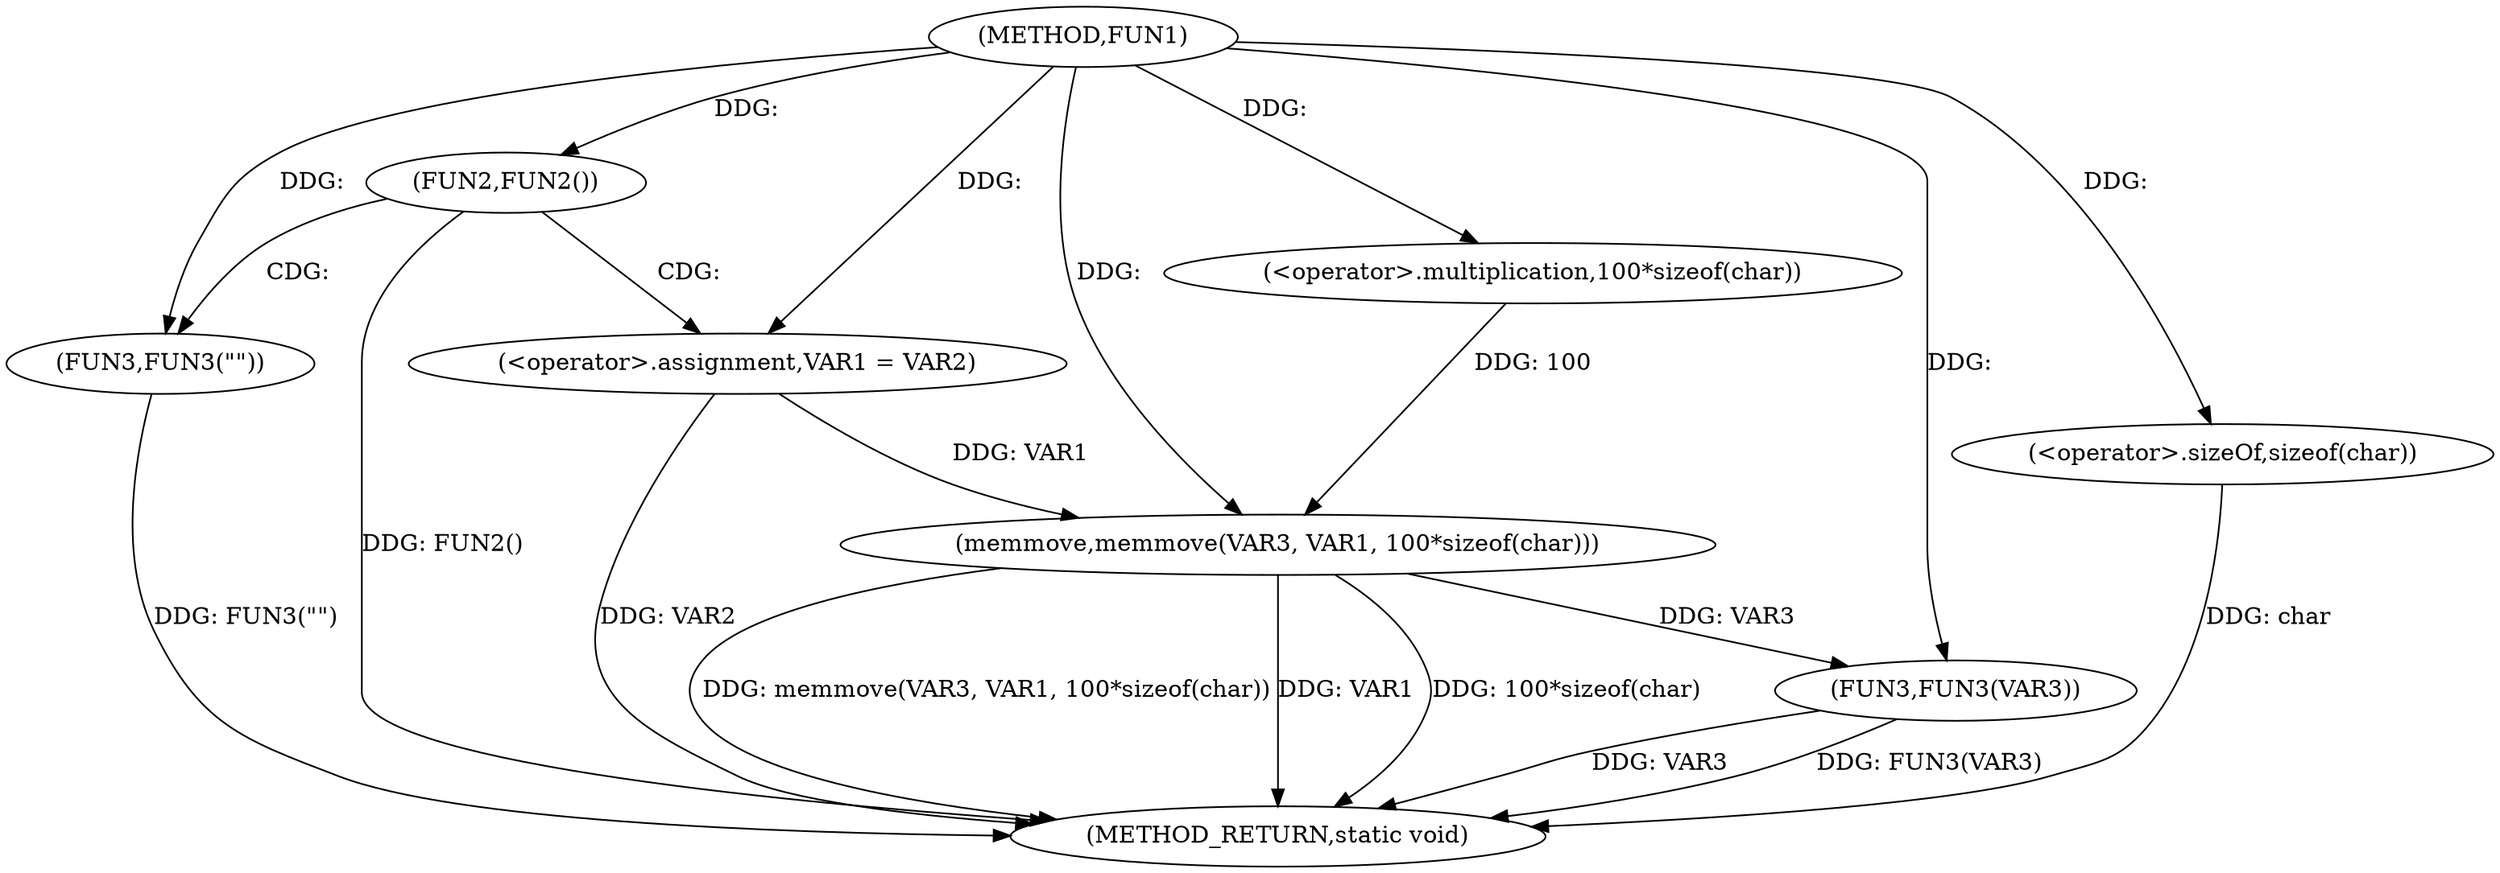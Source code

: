 digraph FUN1 {  
"1000100" [label = "(METHOD,FUN1)" ]
"1000125" [label = "(METHOD_RETURN,static void)" ]
"1000105" [label = "(FUN2,FUN2())" ]
"1000107" [label = "(FUN3,FUN3(\"\"))" ]
"1000111" [label = "(<operator>.assignment,VAR1 = VAR2)" ]
"1000116" [label = "(memmove,memmove(VAR3, VAR1, 100*sizeof(char)))" ]
"1000119" [label = "(<operator>.multiplication,100*sizeof(char))" ]
"1000121" [label = "(<operator>.sizeOf,sizeof(char))" ]
"1000123" [label = "(FUN3,FUN3(VAR3))" ]
  "1000107" -> "1000125"  [ label = "DDG: FUN3(\"\")"] 
  "1000105" -> "1000125"  [ label = "DDG: FUN2()"] 
  "1000123" -> "1000125"  [ label = "DDG: FUN3(VAR3)"] 
  "1000116" -> "1000125"  [ label = "DDG: VAR1"] 
  "1000111" -> "1000125"  [ label = "DDG: VAR2"] 
  "1000121" -> "1000125"  [ label = "DDG: char"] 
  "1000116" -> "1000125"  [ label = "DDG: 100*sizeof(char)"] 
  "1000123" -> "1000125"  [ label = "DDG: VAR3"] 
  "1000116" -> "1000125"  [ label = "DDG: memmove(VAR3, VAR1, 100*sizeof(char))"] 
  "1000100" -> "1000105"  [ label = "DDG: "] 
  "1000100" -> "1000107"  [ label = "DDG: "] 
  "1000100" -> "1000111"  [ label = "DDG: "] 
  "1000100" -> "1000116"  [ label = "DDG: "] 
  "1000111" -> "1000116"  [ label = "DDG: VAR1"] 
  "1000119" -> "1000116"  [ label = "DDG: 100"] 
  "1000100" -> "1000119"  [ label = "DDG: "] 
  "1000100" -> "1000121"  [ label = "DDG: "] 
  "1000116" -> "1000123"  [ label = "DDG: VAR3"] 
  "1000100" -> "1000123"  [ label = "DDG: "] 
  "1000105" -> "1000107"  [ label = "CDG: "] 
  "1000105" -> "1000111"  [ label = "CDG: "] 
}
